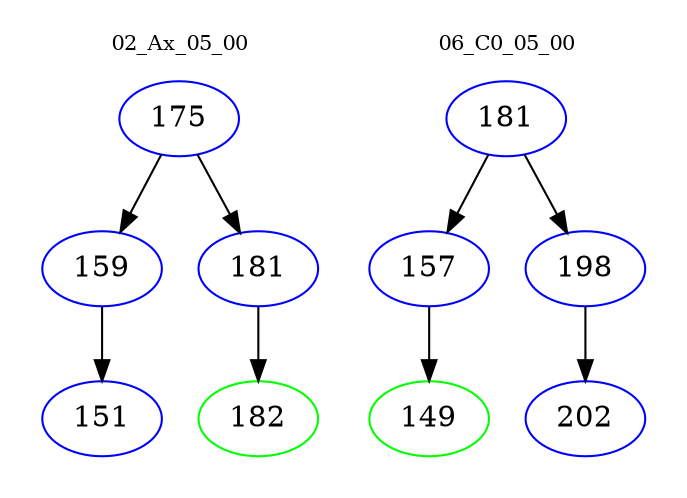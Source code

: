 digraph{
subgraph cluster_0 {
color = white
label = "02_Ax_05_00";
fontsize=10;
T0_175 [label="175", color="blue"]
T0_175 -> T0_159 [color="black"]
T0_159 [label="159", color="blue"]
T0_159 -> T0_151 [color="black"]
T0_151 [label="151", color="blue"]
T0_175 -> T0_181 [color="black"]
T0_181 [label="181", color="blue"]
T0_181 -> T0_182 [color="black"]
T0_182 [label="182", color="green"]
}
subgraph cluster_1 {
color = white
label = "06_C0_05_00";
fontsize=10;
T1_181 [label="181", color="blue"]
T1_181 -> T1_157 [color="black"]
T1_157 [label="157", color="blue"]
T1_157 -> T1_149 [color="black"]
T1_149 [label="149", color="green"]
T1_181 -> T1_198 [color="black"]
T1_198 [label="198", color="blue"]
T1_198 -> T1_202 [color="black"]
T1_202 [label="202", color="blue"]
}
}
